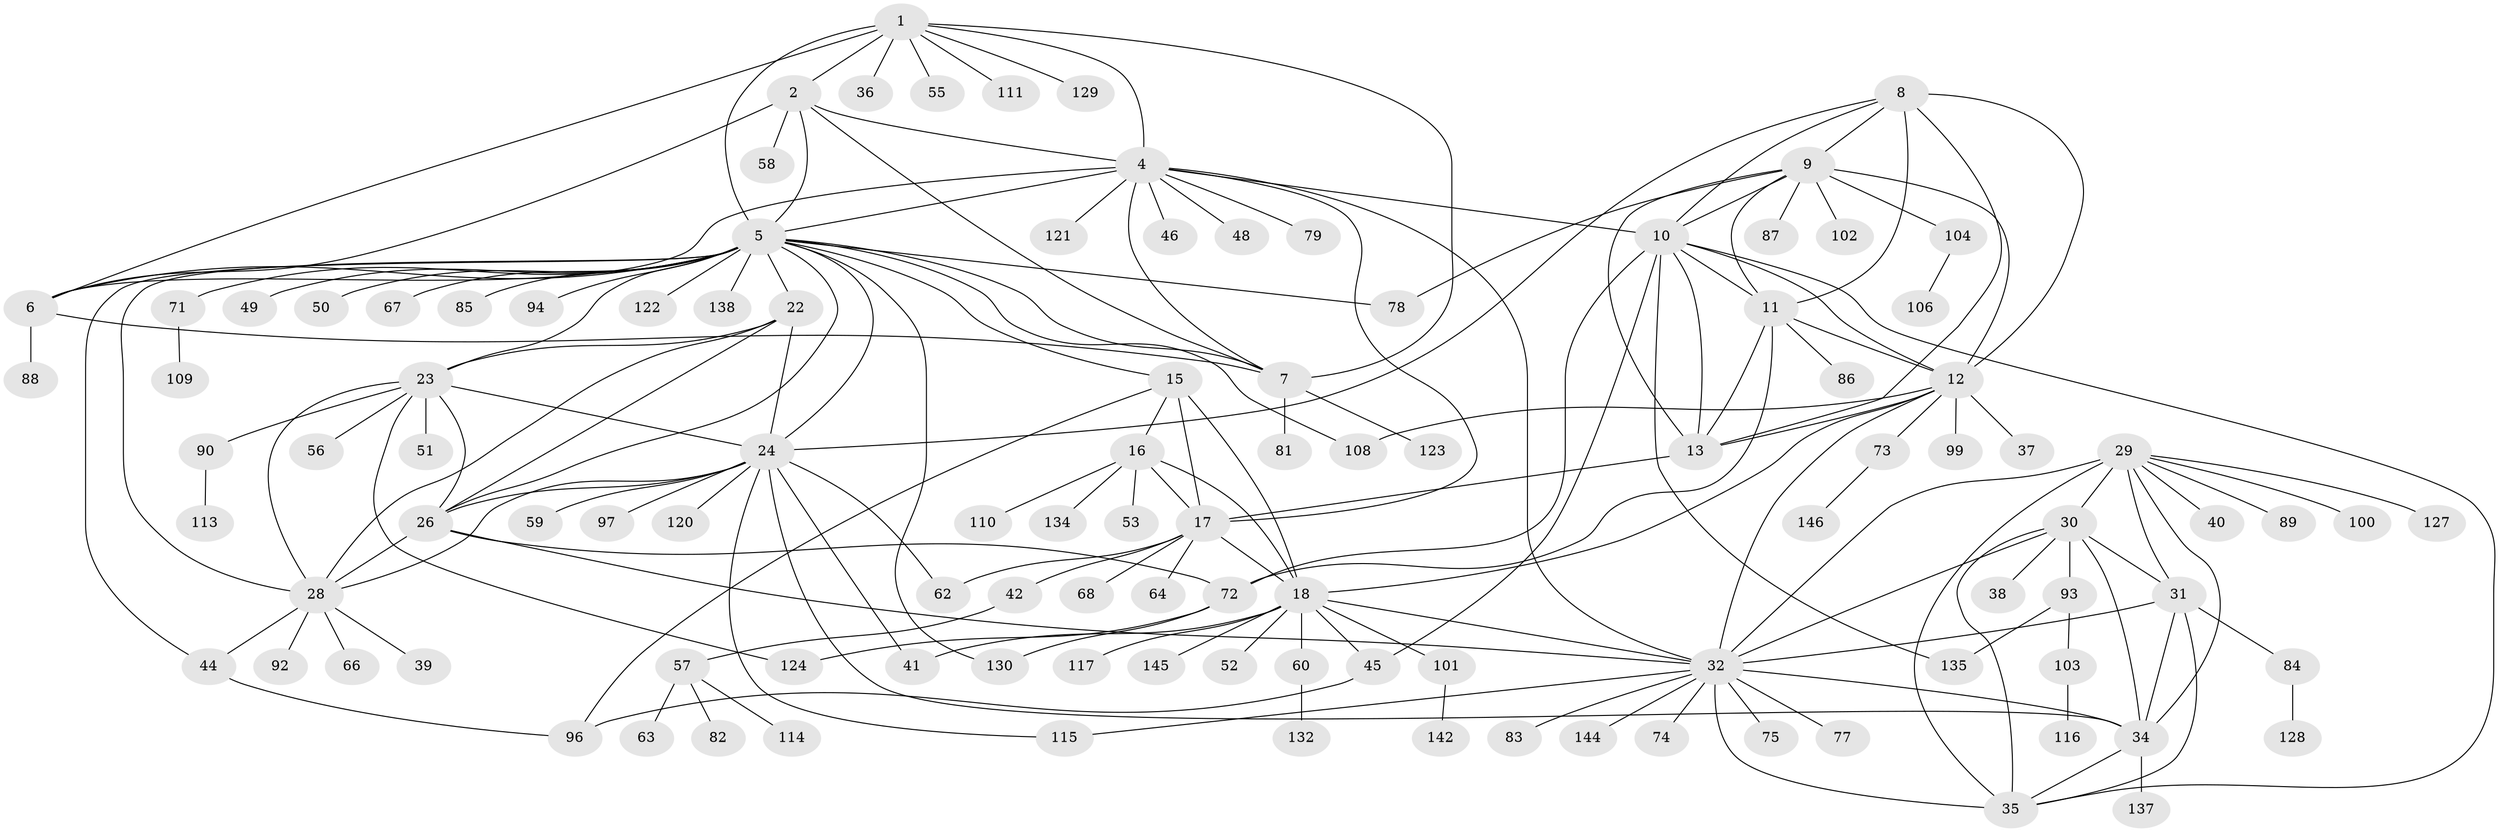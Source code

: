// Generated by graph-tools (version 1.1) at 2025/24/03/03/25 07:24:12]
// undirected, 112 vertices, 177 edges
graph export_dot {
graph [start="1"]
  node [color=gray90,style=filled];
  1 [super="+3"];
  2 [super="+112"];
  4 [super="+70"];
  5 [super="+25"];
  6;
  7 [super="+95"];
  8;
  9 [super="+69"];
  10 [super="+133"];
  11 [super="+76"];
  12 [super="+14"];
  13 [super="+98"];
  15 [super="+20"];
  16 [super="+118"];
  17 [super="+19"];
  18 [super="+21"];
  22 [super="+27"];
  23 [super="+136"];
  24 [super="+61"];
  26 [super="+47"];
  28 [super="+43"];
  29 [super="+33"];
  30 [super="+119"];
  31 [super="+141"];
  32 [super="+54"];
  34 [super="+91"];
  35 [super="+140"];
  36;
  37;
  38;
  39;
  40;
  41;
  42;
  44;
  45;
  46;
  48;
  49;
  50;
  51;
  52;
  53;
  55;
  56;
  57 [super="+65"];
  58;
  59;
  60;
  62;
  63;
  64;
  66;
  67;
  68;
  71;
  72 [super="+80"];
  73 [super="+105"];
  74;
  75 [super="+125"];
  77;
  78;
  79;
  81;
  82;
  83;
  84 [super="+126"];
  85;
  86;
  87;
  88;
  89;
  90;
  92;
  93;
  94;
  96 [super="+107"];
  97;
  99;
  100;
  101 [super="+143"];
  102;
  103;
  104 [super="+139"];
  106;
  108;
  109;
  110;
  111;
  113;
  114;
  115;
  116 [super="+131"];
  117;
  120;
  121;
  122;
  123;
  124;
  127;
  128;
  129;
  130;
  132;
  134;
  135;
  137;
  138;
  142;
  144;
  145;
  146;
  1 -- 2 [weight=2];
  1 -- 4 [weight=2];
  1 -- 5 [weight=2];
  1 -- 6 [weight=2];
  1 -- 7 [weight=2];
  1 -- 36;
  1 -- 55;
  1 -- 129;
  1 -- 111;
  2 -- 4;
  2 -- 5;
  2 -- 6;
  2 -- 7;
  2 -- 58;
  4 -- 5;
  4 -- 6;
  4 -- 7;
  4 -- 10;
  4 -- 17;
  4 -- 32;
  4 -- 46;
  4 -- 48;
  4 -- 79;
  4 -- 121;
  5 -- 6;
  5 -- 7;
  5 -- 44;
  5 -- 85;
  5 -- 94;
  5 -- 122;
  5 -- 130;
  5 -- 67;
  5 -- 71;
  5 -- 138;
  5 -- 108;
  5 -- 78;
  5 -- 15;
  5 -- 49;
  5 -- 50;
  5 -- 22 [weight=2];
  5 -- 23;
  5 -- 24;
  5 -- 26;
  5 -- 28;
  6 -- 7;
  6 -- 88;
  7 -- 81;
  7 -- 123;
  8 -- 9;
  8 -- 10;
  8 -- 11;
  8 -- 12 [weight=2];
  8 -- 13;
  8 -- 24;
  9 -- 10;
  9 -- 11;
  9 -- 12 [weight=2];
  9 -- 13;
  9 -- 78;
  9 -- 87;
  9 -- 102;
  9 -- 104;
  10 -- 11;
  10 -- 12 [weight=2];
  10 -- 13;
  10 -- 35;
  10 -- 45;
  10 -- 72;
  10 -- 135;
  11 -- 12 [weight=2];
  11 -- 13;
  11 -- 86;
  11 -- 72;
  12 -- 13 [weight=2];
  12 -- 37;
  12 -- 73;
  12 -- 108;
  12 -- 18;
  12 -- 32;
  12 -- 99;
  13 -- 17;
  15 -- 16 [weight=2];
  15 -- 17 [weight=4];
  15 -- 18 [weight=4];
  15 -- 96;
  16 -- 17 [weight=2];
  16 -- 18 [weight=2];
  16 -- 53;
  16 -- 110;
  16 -- 134;
  17 -- 18 [weight=4];
  17 -- 62;
  17 -- 64;
  17 -- 68;
  17 -- 42;
  18 -- 32;
  18 -- 52;
  18 -- 101;
  18 -- 117;
  18 -- 145;
  18 -- 41;
  18 -- 45;
  18 -- 60;
  22 -- 23 [weight=2];
  22 -- 24 [weight=2];
  22 -- 26 [weight=2];
  22 -- 28 [weight=2];
  23 -- 24;
  23 -- 26;
  23 -- 28;
  23 -- 51;
  23 -- 56;
  23 -- 90;
  23 -- 124;
  24 -- 26;
  24 -- 28;
  24 -- 41;
  24 -- 59;
  24 -- 62;
  24 -- 97;
  24 -- 115;
  24 -- 120;
  24 -- 34;
  26 -- 28;
  26 -- 32;
  26 -- 72;
  28 -- 39;
  28 -- 44;
  28 -- 66;
  28 -- 92;
  29 -- 30 [weight=2];
  29 -- 31 [weight=2];
  29 -- 32 [weight=2];
  29 -- 34 [weight=2];
  29 -- 35 [weight=2];
  29 -- 40;
  29 -- 89;
  29 -- 100;
  29 -- 127;
  30 -- 31;
  30 -- 32;
  30 -- 34;
  30 -- 35;
  30 -- 38;
  30 -- 93;
  31 -- 32;
  31 -- 34;
  31 -- 35;
  31 -- 84;
  32 -- 34;
  32 -- 35;
  32 -- 74;
  32 -- 75;
  32 -- 83;
  32 -- 115;
  32 -- 77;
  32 -- 144;
  34 -- 35;
  34 -- 137;
  42 -- 57;
  44 -- 96;
  45 -- 96;
  57 -- 63;
  57 -- 82;
  57 -- 114;
  60 -- 132;
  71 -- 109;
  72 -- 124;
  72 -- 130;
  73 -- 146;
  84 -- 128;
  90 -- 113;
  93 -- 103;
  93 -- 135;
  101 -- 142;
  103 -- 116;
  104 -- 106;
}
